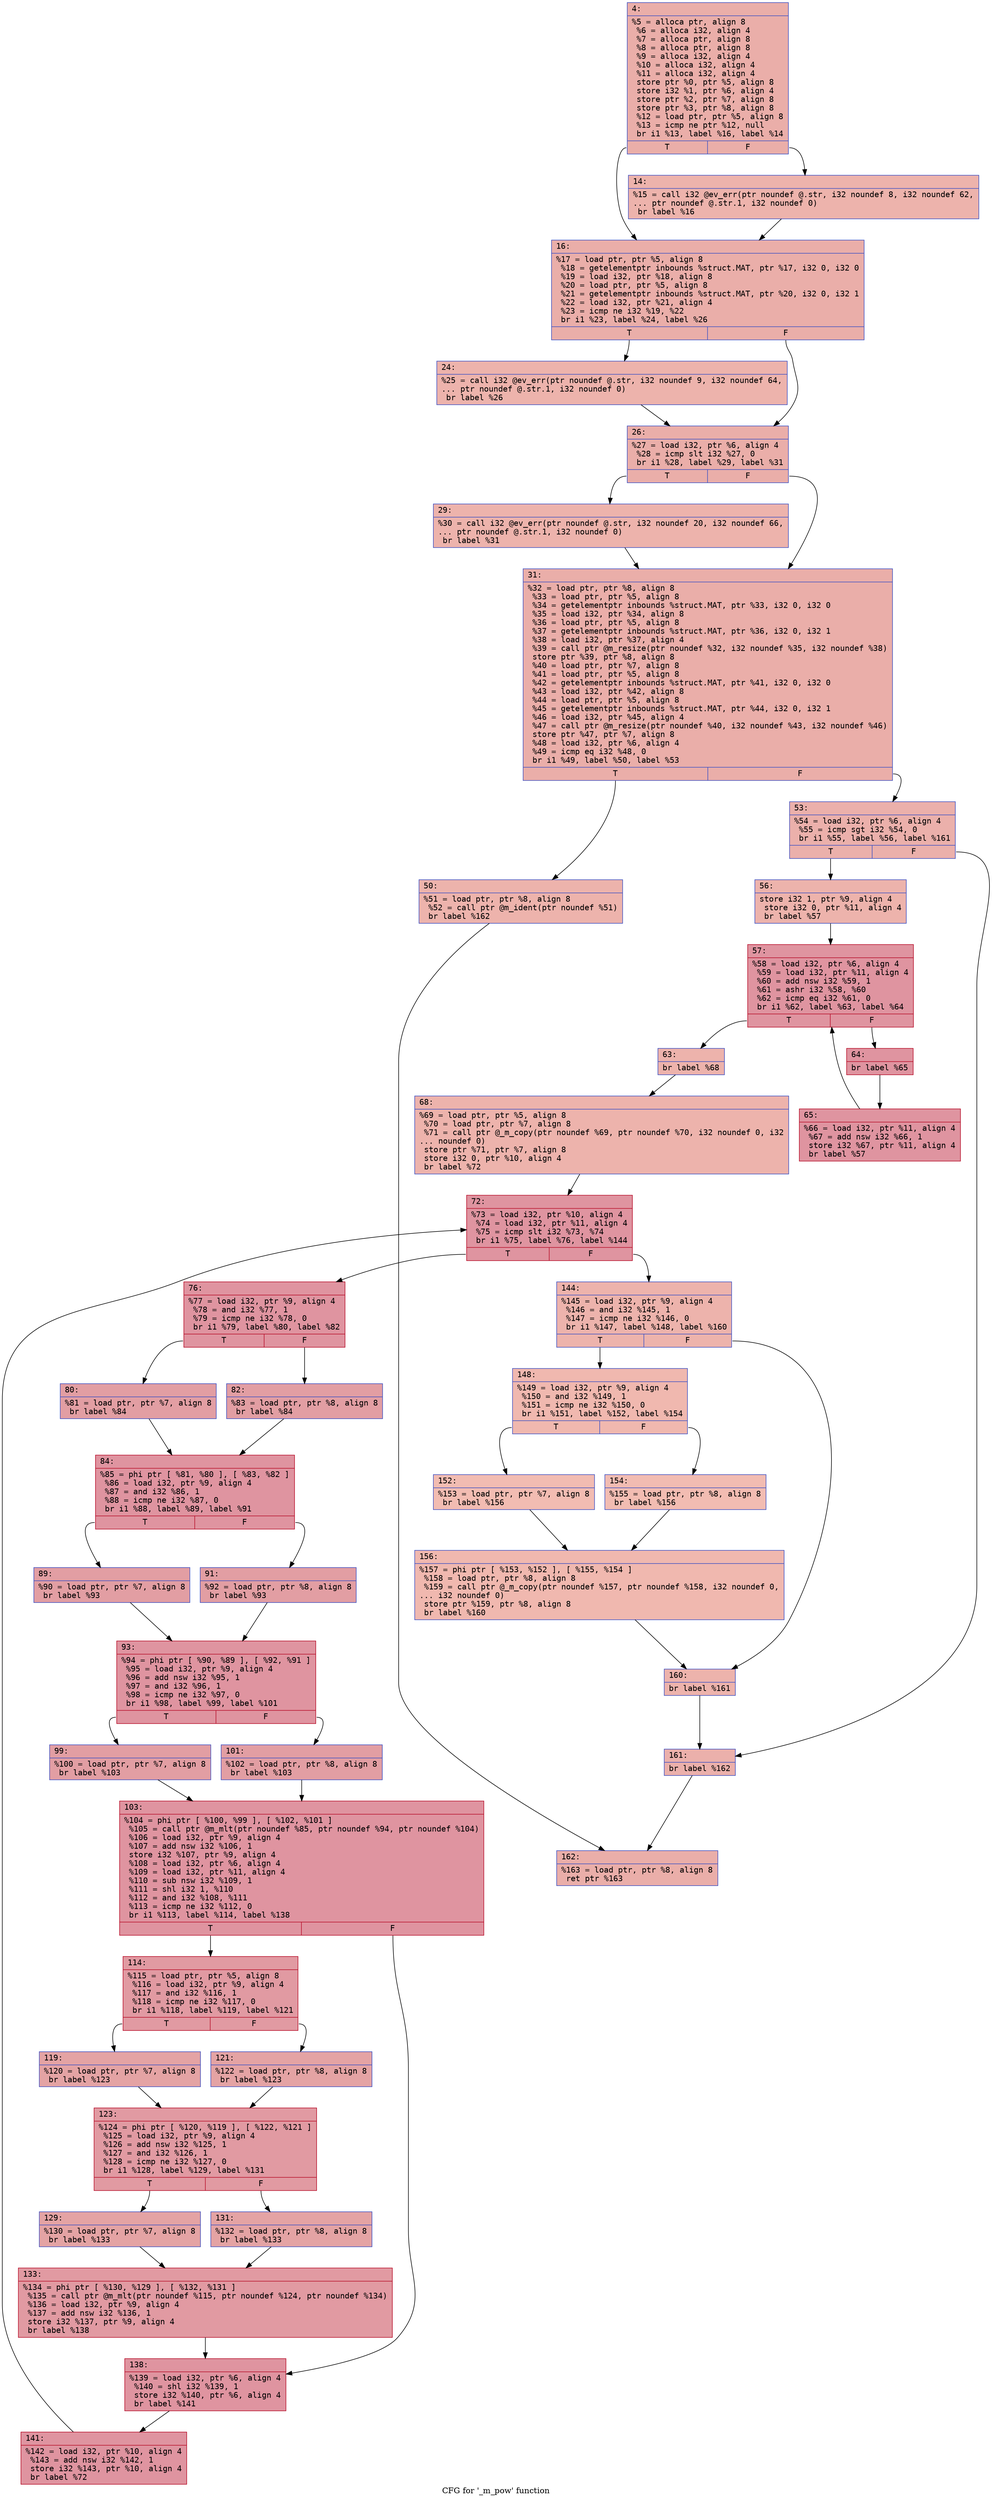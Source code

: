 digraph "CFG for '_m_pow' function" {
	label="CFG for '_m_pow' function";

	Node0x600000091fe0 [shape=record,color="#3d50c3ff", style=filled, fillcolor="#d0473d70" fontname="Courier",label="{4:\l|  %5 = alloca ptr, align 8\l  %6 = alloca i32, align 4\l  %7 = alloca ptr, align 8\l  %8 = alloca ptr, align 8\l  %9 = alloca i32, align 4\l  %10 = alloca i32, align 4\l  %11 = alloca i32, align 4\l  store ptr %0, ptr %5, align 8\l  store i32 %1, ptr %6, align 4\l  store ptr %2, ptr %7, align 8\l  store ptr %3, ptr %8, align 8\l  %12 = load ptr, ptr %5, align 8\l  %13 = icmp ne ptr %12, null\l  br i1 %13, label %16, label %14\l|{<s0>T|<s1>F}}"];
	Node0x600000091fe0:s0 -> Node0x600000092080[tooltip="4 -> 16\nProbability 62.50%" ];
	Node0x600000091fe0:s1 -> Node0x600000092030[tooltip="4 -> 14\nProbability 37.50%" ];
	Node0x600000092030 [shape=record,color="#3d50c3ff", style=filled, fillcolor="#d6524470" fontname="Courier",label="{14:\l|  %15 = call i32 @ev_err(ptr noundef @.str, i32 noundef 8, i32 noundef 62,\l... ptr noundef @.str.1, i32 noundef 0)\l  br label %16\l}"];
	Node0x600000092030 -> Node0x600000092080[tooltip="14 -> 16\nProbability 100.00%" ];
	Node0x600000092080 [shape=record,color="#3d50c3ff", style=filled, fillcolor="#d0473d70" fontname="Courier",label="{16:\l|  %17 = load ptr, ptr %5, align 8\l  %18 = getelementptr inbounds %struct.MAT, ptr %17, i32 0, i32 0\l  %19 = load i32, ptr %18, align 8\l  %20 = load ptr, ptr %5, align 8\l  %21 = getelementptr inbounds %struct.MAT, ptr %20, i32 0, i32 1\l  %22 = load i32, ptr %21, align 4\l  %23 = icmp ne i32 %19, %22\l  br i1 %23, label %24, label %26\l|{<s0>T|<s1>F}}"];
	Node0x600000092080:s0 -> Node0x6000000920d0[tooltip="16 -> 24\nProbability 50.00%" ];
	Node0x600000092080:s1 -> Node0x600000092120[tooltip="16 -> 26\nProbability 50.00%" ];
	Node0x6000000920d0 [shape=record,color="#3d50c3ff", style=filled, fillcolor="#d6524470" fontname="Courier",label="{24:\l|  %25 = call i32 @ev_err(ptr noundef @.str, i32 noundef 9, i32 noundef 64,\l... ptr noundef @.str.1, i32 noundef 0)\l  br label %26\l}"];
	Node0x6000000920d0 -> Node0x600000092120[tooltip="24 -> 26\nProbability 100.00%" ];
	Node0x600000092120 [shape=record,color="#3d50c3ff", style=filled, fillcolor="#d0473d70" fontname="Courier",label="{26:\l|  %27 = load i32, ptr %6, align 4\l  %28 = icmp slt i32 %27, 0\l  br i1 %28, label %29, label %31\l|{<s0>T|<s1>F}}"];
	Node0x600000092120:s0 -> Node0x600000092170[tooltip="26 -> 29\nProbability 37.50%" ];
	Node0x600000092120:s1 -> Node0x6000000921c0[tooltip="26 -> 31\nProbability 62.50%" ];
	Node0x600000092170 [shape=record,color="#3d50c3ff", style=filled, fillcolor="#d6524470" fontname="Courier",label="{29:\l|  %30 = call i32 @ev_err(ptr noundef @.str, i32 noundef 20, i32 noundef 66,\l... ptr noundef @.str.1, i32 noundef 0)\l  br label %31\l}"];
	Node0x600000092170 -> Node0x6000000921c0[tooltip="29 -> 31\nProbability 100.00%" ];
	Node0x6000000921c0 [shape=record,color="#3d50c3ff", style=filled, fillcolor="#d0473d70" fontname="Courier",label="{31:\l|  %32 = load ptr, ptr %8, align 8\l  %33 = load ptr, ptr %5, align 8\l  %34 = getelementptr inbounds %struct.MAT, ptr %33, i32 0, i32 0\l  %35 = load i32, ptr %34, align 8\l  %36 = load ptr, ptr %5, align 8\l  %37 = getelementptr inbounds %struct.MAT, ptr %36, i32 0, i32 1\l  %38 = load i32, ptr %37, align 4\l  %39 = call ptr @m_resize(ptr noundef %32, i32 noundef %35, i32 noundef %38)\l  store ptr %39, ptr %8, align 8\l  %40 = load ptr, ptr %7, align 8\l  %41 = load ptr, ptr %5, align 8\l  %42 = getelementptr inbounds %struct.MAT, ptr %41, i32 0, i32 0\l  %43 = load i32, ptr %42, align 8\l  %44 = load ptr, ptr %5, align 8\l  %45 = getelementptr inbounds %struct.MAT, ptr %44, i32 0, i32 1\l  %46 = load i32, ptr %45, align 4\l  %47 = call ptr @m_resize(ptr noundef %40, i32 noundef %43, i32 noundef %46)\l  store ptr %47, ptr %7, align 8\l  %48 = load i32, ptr %6, align 4\l  %49 = icmp eq i32 %48, 0\l  br i1 %49, label %50, label %53\l|{<s0>T|<s1>F}}"];
	Node0x6000000921c0:s0 -> Node0x600000092210[tooltip="31 -> 50\nProbability 37.50%" ];
	Node0x6000000921c0:s1 -> Node0x600000092260[tooltip="31 -> 53\nProbability 62.50%" ];
	Node0x600000092210 [shape=record,color="#3d50c3ff", style=filled, fillcolor="#d6524470" fontname="Courier",label="{50:\l|  %51 = load ptr, ptr %8, align 8\l  %52 = call ptr @m_ident(ptr noundef %51)\l  br label %162\l}"];
	Node0x600000092210 -> Node0x600000092d00[tooltip="50 -> 162\nProbability 100.00%" ];
	Node0x600000092260 [shape=record,color="#3d50c3ff", style=filled, fillcolor="#d24b4070" fontname="Courier",label="{53:\l|  %54 = load i32, ptr %6, align 4\l  %55 = icmp sgt i32 %54, 0\l  br i1 %55, label %56, label %161\l|{<s0>T|<s1>F}}"];
	Node0x600000092260:s0 -> Node0x6000000922b0[tooltip="53 -> 56\nProbability 62.50%" ];
	Node0x600000092260:s1 -> Node0x600000092cb0[tooltip="53 -> 161\nProbability 37.50%" ];
	Node0x6000000922b0 [shape=record,color="#3d50c3ff", style=filled, fillcolor="#d6524470" fontname="Courier",label="{56:\l|  store i32 1, ptr %9, align 4\l  store i32 0, ptr %11, align 4\l  br label %57\l}"];
	Node0x6000000922b0 -> Node0x600000092300[tooltip="56 -> 57\nProbability 100.00%" ];
	Node0x600000092300 [shape=record,color="#b70d28ff", style=filled, fillcolor="#b70d2870" fontname="Courier",label="{57:\l|  %58 = load i32, ptr %6, align 4\l  %59 = load i32, ptr %11, align 4\l  %60 = add nsw i32 %59, 1\l  %61 = ashr i32 %58, %60\l  %62 = icmp eq i32 %61, 0\l  br i1 %62, label %63, label %64\l|{<s0>T|<s1>F}}"];
	Node0x600000092300:s0 -> Node0x600000092350[tooltip="57 -> 63\nProbability 3.12%" ];
	Node0x600000092300:s1 -> Node0x6000000923a0[tooltip="57 -> 64\nProbability 96.88%" ];
	Node0x600000092350 [shape=record,color="#3d50c3ff", style=filled, fillcolor="#d6524470" fontname="Courier",label="{63:\l|  br label %68\l}"];
	Node0x600000092350 -> Node0x600000092440[tooltip="63 -> 68\nProbability 100.00%" ];
	Node0x6000000923a0 [shape=record,color="#b70d28ff", style=filled, fillcolor="#b70d2870" fontname="Courier",label="{64:\l|  br label %65\l}"];
	Node0x6000000923a0 -> Node0x6000000923f0[tooltip="64 -> 65\nProbability 100.00%" ];
	Node0x6000000923f0 [shape=record,color="#b70d28ff", style=filled, fillcolor="#b70d2870" fontname="Courier",label="{65:\l|  %66 = load i32, ptr %11, align 4\l  %67 = add nsw i32 %66, 1\l  store i32 %67, ptr %11, align 4\l  br label %57\l}"];
	Node0x6000000923f0 -> Node0x600000092300[tooltip="65 -> 57\nProbability 100.00%" ];
	Node0x600000092440 [shape=record,color="#3d50c3ff", style=filled, fillcolor="#d6524470" fontname="Courier",label="{68:\l|  %69 = load ptr, ptr %5, align 8\l  %70 = load ptr, ptr %7, align 8\l  %71 = call ptr @_m_copy(ptr noundef %69, ptr noundef %70, i32 noundef 0, i32\l... noundef 0)\l  store ptr %71, ptr %7, align 8\l  store i32 0, ptr %10, align 4\l  br label %72\l}"];
	Node0x600000092440 -> Node0x600000092490[tooltip="68 -> 72\nProbability 100.00%" ];
	Node0x600000092490 [shape=record,color="#b70d28ff", style=filled, fillcolor="#b70d2870" fontname="Courier",label="{72:\l|  %73 = load i32, ptr %10, align 4\l  %74 = load i32, ptr %11, align 4\l  %75 = icmp slt i32 %73, %74\l  br i1 %75, label %76, label %144\l|{<s0>T|<s1>F}}"];
	Node0x600000092490:s0 -> Node0x6000000924e0[tooltip="72 -> 76\nProbability 96.88%" ];
	Node0x600000092490:s1 -> Node0x600000092ad0[tooltip="72 -> 144\nProbability 3.12%" ];
	Node0x6000000924e0 [shape=record,color="#b70d28ff", style=filled, fillcolor="#b70d2870" fontname="Courier",label="{76:\l|  %77 = load i32, ptr %9, align 4\l  %78 = and i32 %77, 1\l  %79 = icmp ne i32 %78, 0\l  br i1 %79, label %80, label %82\l|{<s0>T|<s1>F}}"];
	Node0x6000000924e0:s0 -> Node0x600000092530[tooltip="76 -> 80\nProbability 50.00%" ];
	Node0x6000000924e0:s1 -> Node0x600000092580[tooltip="76 -> 82\nProbability 50.00%" ];
	Node0x600000092530 [shape=record,color="#3d50c3ff", style=filled, fillcolor="#be242e70" fontname="Courier",label="{80:\l|  %81 = load ptr, ptr %7, align 8\l  br label %84\l}"];
	Node0x600000092530 -> Node0x6000000925d0[tooltip="80 -> 84\nProbability 100.00%" ];
	Node0x600000092580 [shape=record,color="#3d50c3ff", style=filled, fillcolor="#be242e70" fontname="Courier",label="{82:\l|  %83 = load ptr, ptr %8, align 8\l  br label %84\l}"];
	Node0x600000092580 -> Node0x6000000925d0[tooltip="82 -> 84\nProbability 100.00%" ];
	Node0x6000000925d0 [shape=record,color="#b70d28ff", style=filled, fillcolor="#b70d2870" fontname="Courier",label="{84:\l|  %85 = phi ptr [ %81, %80 ], [ %83, %82 ]\l  %86 = load i32, ptr %9, align 4\l  %87 = and i32 %86, 1\l  %88 = icmp ne i32 %87, 0\l  br i1 %88, label %89, label %91\l|{<s0>T|<s1>F}}"];
	Node0x6000000925d0:s0 -> Node0x600000092620[tooltip="84 -> 89\nProbability 50.00%" ];
	Node0x6000000925d0:s1 -> Node0x600000092670[tooltip="84 -> 91\nProbability 50.00%" ];
	Node0x600000092620 [shape=record,color="#3d50c3ff", style=filled, fillcolor="#be242e70" fontname="Courier",label="{89:\l|  %90 = load ptr, ptr %7, align 8\l  br label %93\l}"];
	Node0x600000092620 -> Node0x6000000926c0[tooltip="89 -> 93\nProbability 100.00%" ];
	Node0x600000092670 [shape=record,color="#3d50c3ff", style=filled, fillcolor="#be242e70" fontname="Courier",label="{91:\l|  %92 = load ptr, ptr %8, align 8\l  br label %93\l}"];
	Node0x600000092670 -> Node0x6000000926c0[tooltip="91 -> 93\nProbability 100.00%" ];
	Node0x6000000926c0 [shape=record,color="#b70d28ff", style=filled, fillcolor="#b70d2870" fontname="Courier",label="{93:\l|  %94 = phi ptr [ %90, %89 ], [ %92, %91 ]\l  %95 = load i32, ptr %9, align 4\l  %96 = add nsw i32 %95, 1\l  %97 = and i32 %96, 1\l  %98 = icmp ne i32 %97, 0\l  br i1 %98, label %99, label %101\l|{<s0>T|<s1>F}}"];
	Node0x6000000926c0:s0 -> Node0x600000092710[tooltip="93 -> 99\nProbability 50.00%" ];
	Node0x6000000926c0:s1 -> Node0x600000092760[tooltip="93 -> 101\nProbability 50.00%" ];
	Node0x600000092710 [shape=record,color="#3d50c3ff", style=filled, fillcolor="#be242e70" fontname="Courier",label="{99:\l|  %100 = load ptr, ptr %7, align 8\l  br label %103\l}"];
	Node0x600000092710 -> Node0x6000000927b0[tooltip="99 -> 103\nProbability 100.00%" ];
	Node0x600000092760 [shape=record,color="#3d50c3ff", style=filled, fillcolor="#be242e70" fontname="Courier",label="{101:\l|  %102 = load ptr, ptr %8, align 8\l  br label %103\l}"];
	Node0x600000092760 -> Node0x6000000927b0[tooltip="101 -> 103\nProbability 100.00%" ];
	Node0x6000000927b0 [shape=record,color="#b70d28ff", style=filled, fillcolor="#b70d2870" fontname="Courier",label="{103:\l|  %104 = phi ptr [ %100, %99 ], [ %102, %101 ]\l  %105 = call ptr @m_mlt(ptr noundef %85, ptr noundef %94, ptr noundef %104)\l  %106 = load i32, ptr %9, align 4\l  %107 = add nsw i32 %106, 1\l  store i32 %107, ptr %9, align 4\l  %108 = load i32, ptr %6, align 4\l  %109 = load i32, ptr %11, align 4\l  %110 = sub nsw i32 %109, 1\l  %111 = shl i32 1, %110\l  %112 = and i32 %108, %111\l  %113 = icmp ne i32 %112, 0\l  br i1 %113, label %114, label %138\l|{<s0>T|<s1>F}}"];
	Node0x6000000927b0:s0 -> Node0x600000092800[tooltip="103 -> 114\nProbability 62.50%" ];
	Node0x6000000927b0:s1 -> Node0x600000092a30[tooltip="103 -> 138\nProbability 37.50%" ];
	Node0x600000092800 [shape=record,color="#b70d28ff", style=filled, fillcolor="#bb1b2c70" fontname="Courier",label="{114:\l|  %115 = load ptr, ptr %5, align 8\l  %116 = load i32, ptr %9, align 4\l  %117 = and i32 %116, 1\l  %118 = icmp ne i32 %117, 0\l  br i1 %118, label %119, label %121\l|{<s0>T|<s1>F}}"];
	Node0x600000092800:s0 -> Node0x600000092850[tooltip="114 -> 119\nProbability 50.00%" ];
	Node0x600000092800:s1 -> Node0x6000000928a0[tooltip="114 -> 121\nProbability 50.00%" ];
	Node0x600000092850 [shape=record,color="#3d50c3ff", style=filled, fillcolor="#c32e3170" fontname="Courier",label="{119:\l|  %120 = load ptr, ptr %7, align 8\l  br label %123\l}"];
	Node0x600000092850 -> Node0x6000000928f0[tooltip="119 -> 123\nProbability 100.00%" ];
	Node0x6000000928a0 [shape=record,color="#3d50c3ff", style=filled, fillcolor="#c32e3170" fontname="Courier",label="{121:\l|  %122 = load ptr, ptr %8, align 8\l  br label %123\l}"];
	Node0x6000000928a0 -> Node0x6000000928f0[tooltip="121 -> 123\nProbability 100.00%" ];
	Node0x6000000928f0 [shape=record,color="#b70d28ff", style=filled, fillcolor="#bb1b2c70" fontname="Courier",label="{123:\l|  %124 = phi ptr [ %120, %119 ], [ %122, %121 ]\l  %125 = load i32, ptr %9, align 4\l  %126 = add nsw i32 %125, 1\l  %127 = and i32 %126, 1\l  %128 = icmp ne i32 %127, 0\l  br i1 %128, label %129, label %131\l|{<s0>T|<s1>F}}"];
	Node0x6000000928f0:s0 -> Node0x600000092940[tooltip="123 -> 129\nProbability 50.00%" ];
	Node0x6000000928f0:s1 -> Node0x600000092990[tooltip="123 -> 131\nProbability 50.00%" ];
	Node0x600000092940 [shape=record,color="#3d50c3ff", style=filled, fillcolor="#c32e3170" fontname="Courier",label="{129:\l|  %130 = load ptr, ptr %7, align 8\l  br label %133\l}"];
	Node0x600000092940 -> Node0x6000000929e0[tooltip="129 -> 133\nProbability 100.00%" ];
	Node0x600000092990 [shape=record,color="#3d50c3ff", style=filled, fillcolor="#c32e3170" fontname="Courier",label="{131:\l|  %132 = load ptr, ptr %8, align 8\l  br label %133\l}"];
	Node0x600000092990 -> Node0x6000000929e0[tooltip="131 -> 133\nProbability 100.00%" ];
	Node0x6000000929e0 [shape=record,color="#b70d28ff", style=filled, fillcolor="#bb1b2c70" fontname="Courier",label="{133:\l|  %134 = phi ptr [ %130, %129 ], [ %132, %131 ]\l  %135 = call ptr @m_mlt(ptr noundef %115, ptr noundef %124, ptr noundef %134)\l  %136 = load i32, ptr %9, align 4\l  %137 = add nsw i32 %136, 1\l  store i32 %137, ptr %9, align 4\l  br label %138\l}"];
	Node0x6000000929e0 -> Node0x600000092a30[tooltip="133 -> 138\nProbability 100.00%" ];
	Node0x600000092a30 [shape=record,color="#b70d28ff", style=filled, fillcolor="#b70d2870" fontname="Courier",label="{138:\l|  %139 = load i32, ptr %6, align 4\l  %140 = shl i32 %139, 1\l  store i32 %140, ptr %6, align 4\l  br label %141\l}"];
	Node0x600000092a30 -> Node0x600000092a80[tooltip="138 -> 141\nProbability 100.00%" ];
	Node0x600000092a80 [shape=record,color="#b70d28ff", style=filled, fillcolor="#b70d2870" fontname="Courier",label="{141:\l|  %142 = load i32, ptr %10, align 4\l  %143 = add nsw i32 %142, 1\l  store i32 %143, ptr %10, align 4\l  br label %72\l}"];
	Node0x600000092a80 -> Node0x600000092490[tooltip="141 -> 72\nProbability 100.00%" ];
	Node0x600000092ad0 [shape=record,color="#3d50c3ff", style=filled, fillcolor="#d6524470" fontname="Courier",label="{144:\l|  %145 = load i32, ptr %9, align 4\l  %146 = and i32 %145, 1\l  %147 = icmp ne i32 %146, 0\l  br i1 %147, label %148, label %160\l|{<s0>T|<s1>F}}"];
	Node0x600000092ad0:s0 -> Node0x600000092b20[tooltip="144 -> 148\nProbability 50.00%" ];
	Node0x600000092ad0:s1 -> Node0x600000092c60[tooltip="144 -> 160\nProbability 50.00%" ];
	Node0x600000092b20 [shape=record,color="#3d50c3ff", style=filled, fillcolor="#dc5d4a70" fontname="Courier",label="{148:\l|  %149 = load i32, ptr %9, align 4\l  %150 = and i32 %149, 1\l  %151 = icmp ne i32 %150, 0\l  br i1 %151, label %152, label %154\l|{<s0>T|<s1>F}}"];
	Node0x600000092b20:s0 -> Node0x600000092b70[tooltip="148 -> 152\nProbability 50.00%" ];
	Node0x600000092b20:s1 -> Node0x600000092bc0[tooltip="148 -> 154\nProbability 50.00%" ];
	Node0x600000092b70 [shape=record,color="#3d50c3ff", style=filled, fillcolor="#e1675170" fontname="Courier",label="{152:\l|  %153 = load ptr, ptr %7, align 8\l  br label %156\l}"];
	Node0x600000092b70 -> Node0x600000092c10[tooltip="152 -> 156\nProbability 100.00%" ];
	Node0x600000092bc0 [shape=record,color="#3d50c3ff", style=filled, fillcolor="#e1675170" fontname="Courier",label="{154:\l|  %155 = load ptr, ptr %8, align 8\l  br label %156\l}"];
	Node0x600000092bc0 -> Node0x600000092c10[tooltip="154 -> 156\nProbability 100.00%" ];
	Node0x600000092c10 [shape=record,color="#3d50c3ff", style=filled, fillcolor="#dc5d4a70" fontname="Courier",label="{156:\l|  %157 = phi ptr [ %153, %152 ], [ %155, %154 ]\l  %158 = load ptr, ptr %8, align 8\l  %159 = call ptr @_m_copy(ptr noundef %157, ptr noundef %158, i32 noundef 0,\l... i32 noundef 0)\l  store ptr %159, ptr %8, align 8\l  br label %160\l}"];
	Node0x600000092c10 -> Node0x600000092c60[tooltip="156 -> 160\nProbability 100.00%" ];
	Node0x600000092c60 [shape=record,color="#3d50c3ff", style=filled, fillcolor="#d6524470" fontname="Courier",label="{160:\l|  br label %161\l}"];
	Node0x600000092c60 -> Node0x600000092cb0[tooltip="160 -> 161\nProbability 100.00%" ];
	Node0x600000092cb0 [shape=record,color="#3d50c3ff", style=filled, fillcolor="#d24b4070" fontname="Courier",label="{161:\l|  br label %162\l}"];
	Node0x600000092cb0 -> Node0x600000092d00[tooltip="161 -> 162\nProbability 100.00%" ];
	Node0x600000092d00 [shape=record,color="#3d50c3ff", style=filled, fillcolor="#d0473d70" fontname="Courier",label="{162:\l|  %163 = load ptr, ptr %8, align 8\l  ret ptr %163\l}"];
}
